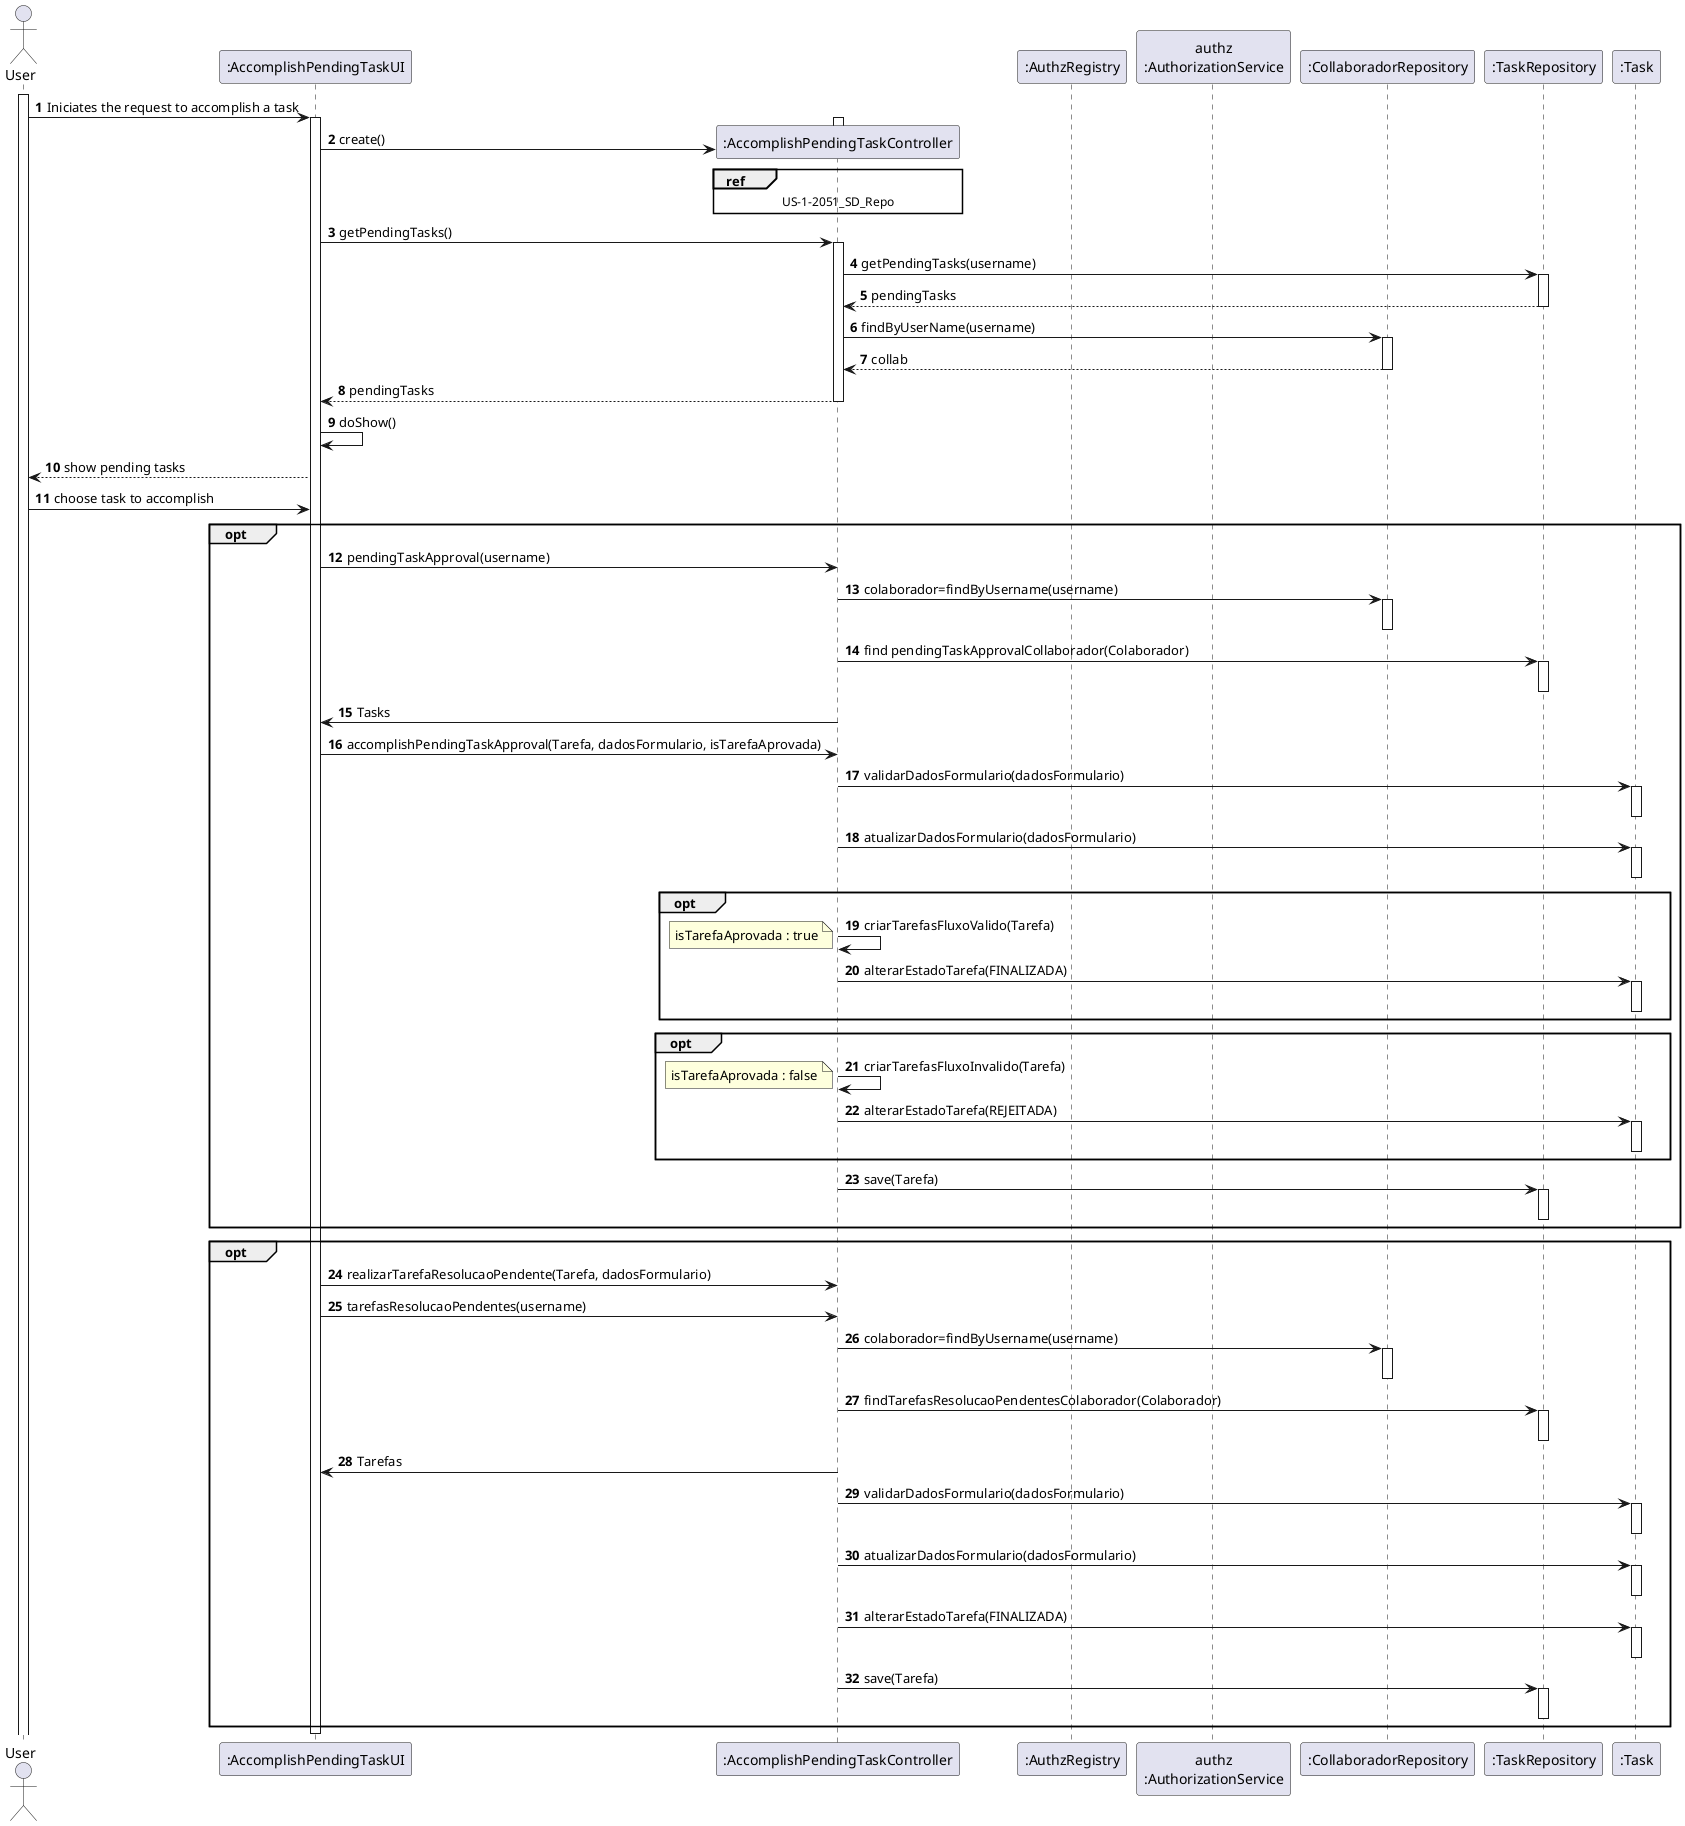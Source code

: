 @startuml
autonumber

 actor "User" as U
participant ":AccomplishPendingTaskUI" as UI
participant ":AccomplishPendingTaskController" as CTRL
participant ":AuthzRegistry" as AR
participant "authz\n:AuthorizationService" as AS
participant ":CollaboradorRepository" as CR
participant ":TaskRepository" as TR
participant ":Task" as T

activate U
U-> UI : Iniciates the request to accomplish a task
activate UI
activate CTRL
         UI-> CTRL** : create()
         ref over CTRL
         US-1-2051_SD_Repo
         end ref
         deactivate CTRL



           deactivate CTRL

                  UI-> CTRL : getPendingTasks()
                  activate CTRL

                  CTRL-> TR : getPendingTasks(username)
                  activate TR

                  TR--> CTRL : pendingTasks
                  deactivate TR

                  CTRL-> CR : findByUserName(username)
                  activate CR
                  CR--> CTRL : collab
                  deactivate CR

                  CTRL--> UI : pendingTasks
                  deactivate CTRL




UI -> UI : doShow()
UI --> U: show pending tasks
U-> UI : choose task to accomplish
opt
UI -> CTRL : pendingTaskApproval(username)
CTRL -> CR : colaborador=findByUsername(username)
activate CR
deactivate CR
CTRL -> TR : find pendingTaskApprovalCollaborador(Colaborador)
activate TR
deactivate TR
CTRL -> UI : Tasks
UI -> CTRL : accomplishPendingTaskApproval(Tarefa, dadosFormulario, isTarefaAprovada)
CTRL -> T : validarDadosFormulario(dadosFormulario)
activate T
deactivate T
CTRL -> T : atualizarDadosFormulario(dadosFormulario)
activate T
deactivate T
opt
CTRL -> CTRL : criarTarefasFluxoValido(Tarefa)
note left : isTarefaAprovada : true
CTRL -> T : alterarEstadoTarefa(FINALIZADA)
activate T
deactivate T
end opt
opt
CTRL -> CTRL : criarTarefasFluxoInvalido(Tarefa)
note left : isTarefaAprovada : false
CTRL -> T : alterarEstadoTarefa(REJEITADA)
activate T
deactivate T
end opt
CTRL -> TR : save(Tarefa)
activate TR
deactivate TR
end opt
opt
UI -> CTRL : realizarTarefaResolucaoPendente(Tarefa, dadosFormulario)
UI -> CTRL : tarefasResolucaoPendentes(username)
CTRL -> CR : colaborador=findByUsername(username)
activate CR
deactivate CR
CTRL -> TR : findTarefasResolucaoPendentesColaborador(Colaborador)
activate TR
deactivate TR
CTRL -> UI : Tarefas
CTRL -> T : validarDadosFormulario(dadosFormulario)
activate T
deactivate T
CTRL -> T : atualizarDadosFormulario(dadosFormulario)
activate T
deactivate T
CTRL -> T : alterarEstadoTarefa(FINALIZADA)
activate T
deactivate T
CTRL -> TR : save(Tarefa)
activate TR
deactivate TR
end opt
deactivate CTRL
deactivate UI

@enduml